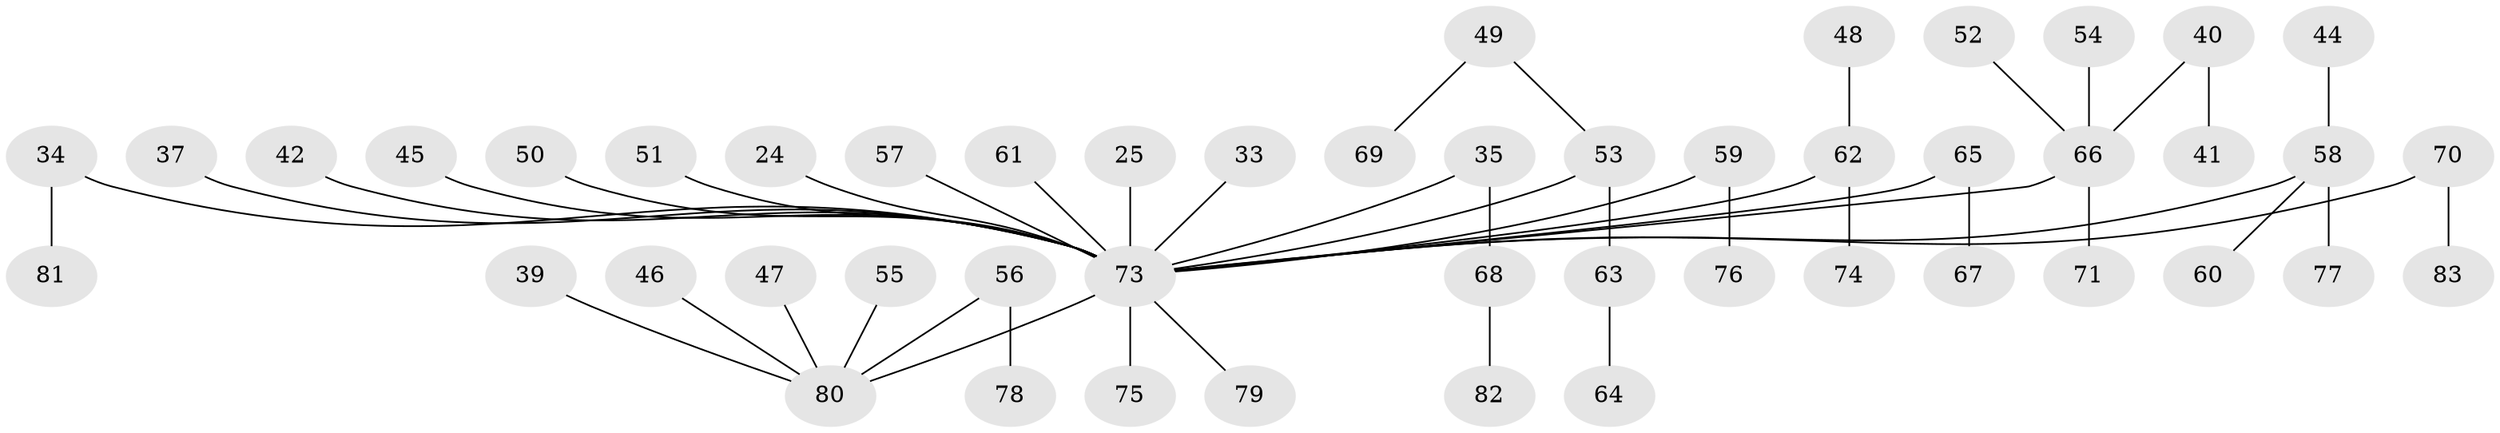 // original degree distribution, {5: 0.060240963855421686, 6: 0.012048192771084338, 4: 0.04819277108433735, 2: 0.26506024096385544, 1: 0.5060240963855421, 3: 0.0963855421686747, 7: 0.012048192771084338}
// Generated by graph-tools (version 1.1) at 2025/55/03/04/25 21:55:49]
// undirected, 49 vertices, 48 edges
graph export_dot {
graph [start="1"]
  node [color=gray90,style=filled];
  24;
  25;
  33;
  34;
  35;
  37;
  39;
  40;
  41;
  42;
  44;
  45;
  46;
  47;
  48;
  49;
  50;
  51;
  52;
  53 [super="+43"];
  54;
  55;
  56;
  57;
  58 [super="+26"];
  59;
  60;
  61;
  62 [super="+27+29"];
  63;
  64;
  65;
  66 [super="+11+30+36+22"];
  67;
  68;
  69;
  70;
  71;
  73 [super="+17+7+72+18+31"];
  74;
  75;
  76;
  77;
  78;
  79;
  80 [super="+20+32+38"];
  81;
  82;
  83;
  24 -- 73;
  25 -- 73;
  33 -- 73;
  34 -- 81;
  34 -- 73;
  35 -- 68;
  35 -- 73;
  37 -- 73;
  39 -- 80;
  40 -- 41;
  40 -- 66;
  42 -- 73;
  44 -- 58;
  45 -- 73;
  46 -- 80;
  47 -- 80;
  48 -- 62;
  49 -- 69;
  49 -- 53;
  50 -- 73;
  51 -- 73;
  52 -- 66;
  53 -- 63;
  53 -- 73;
  54 -- 66;
  55 -- 80;
  56 -- 78;
  56 -- 80;
  57 -- 73;
  58 -- 73;
  58 -- 77;
  58 -- 60;
  59 -- 76;
  59 -- 73;
  61 -- 73;
  62 -- 73;
  62 -- 74;
  63 -- 64;
  65 -- 67;
  65 -- 73;
  66 -- 73;
  66 -- 71;
  68 -- 82;
  70 -- 83;
  70 -- 73;
  73 -- 75;
  73 -- 79;
  73 -- 80;
}
